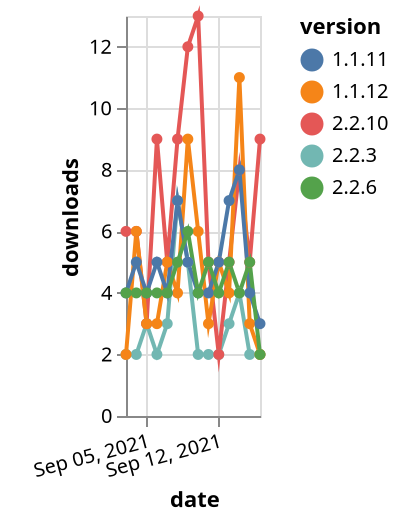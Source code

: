 {"$schema": "https://vega.github.io/schema/vega-lite/v5.json", "description": "A simple bar chart with embedded data.", "data": {"values": [{"date": "2021-09-03", "total": 5687, "delta": 2, "version": "2.2.3"}, {"date": "2021-09-04", "total": 5689, "delta": 2, "version": "2.2.3"}, {"date": "2021-09-05", "total": 5692, "delta": 3, "version": "2.2.3"}, {"date": "2021-09-06", "total": 5694, "delta": 2, "version": "2.2.3"}, {"date": "2021-09-07", "total": 5697, "delta": 3, "version": "2.2.3"}, {"date": "2021-09-08", "total": 5704, "delta": 7, "version": "2.2.3"}, {"date": "2021-09-09", "total": 5709, "delta": 5, "version": "2.2.3"}, {"date": "2021-09-10", "total": 5711, "delta": 2, "version": "2.2.3"}, {"date": "2021-09-11", "total": 5713, "delta": 2, "version": "2.2.3"}, {"date": "2021-09-12", "total": 5715, "delta": 2, "version": "2.2.3"}, {"date": "2021-09-13", "total": 5718, "delta": 3, "version": "2.2.3"}, {"date": "2021-09-14", "total": 5722, "delta": 4, "version": "2.2.3"}, {"date": "2021-09-15", "total": 5724, "delta": 2, "version": "2.2.3"}, {"date": "2021-09-16", "total": 5726, "delta": 2, "version": "2.2.3"}, {"date": "2021-09-03", "total": 17445, "delta": 6, "version": "2.2.10"}, {"date": "2021-09-04", "total": 17451, "delta": 6, "version": "2.2.10"}, {"date": "2021-09-05", "total": 17454, "delta": 3, "version": "2.2.10"}, {"date": "2021-09-06", "total": 17463, "delta": 9, "version": "2.2.10"}, {"date": "2021-09-07", "total": 17468, "delta": 5, "version": "2.2.10"}, {"date": "2021-09-08", "total": 17477, "delta": 9, "version": "2.2.10"}, {"date": "2021-09-09", "total": 17489, "delta": 12, "version": "2.2.10"}, {"date": "2021-09-10", "total": 17502, "delta": 13, "version": "2.2.10"}, {"date": "2021-09-11", "total": 17507, "delta": 5, "version": "2.2.10"}, {"date": "2021-09-12", "total": 17509, "delta": 2, "version": "2.2.10"}, {"date": "2021-09-13", "total": 17514, "delta": 5, "version": "2.2.10"}, {"date": "2021-09-14", "total": 17522, "delta": 8, "version": "2.2.10"}, {"date": "2021-09-15", "total": 17527, "delta": 5, "version": "2.2.10"}, {"date": "2021-09-16", "total": 17536, "delta": 9, "version": "2.2.10"}, {"date": "2021-09-03", "total": 16529, "delta": 2, "version": "1.1.12"}, {"date": "2021-09-04", "total": 16535, "delta": 6, "version": "1.1.12"}, {"date": "2021-09-05", "total": 16538, "delta": 3, "version": "1.1.12"}, {"date": "2021-09-06", "total": 16541, "delta": 3, "version": "1.1.12"}, {"date": "2021-09-07", "total": 16546, "delta": 5, "version": "1.1.12"}, {"date": "2021-09-08", "total": 16550, "delta": 4, "version": "1.1.12"}, {"date": "2021-09-09", "total": 16559, "delta": 9, "version": "1.1.12"}, {"date": "2021-09-10", "total": 16565, "delta": 6, "version": "1.1.12"}, {"date": "2021-09-11", "total": 16568, "delta": 3, "version": "1.1.12"}, {"date": "2021-09-12", "total": 16573, "delta": 5, "version": "1.1.12"}, {"date": "2021-09-13", "total": 16577, "delta": 4, "version": "1.1.12"}, {"date": "2021-09-14", "total": 16588, "delta": 11, "version": "1.1.12"}, {"date": "2021-09-15", "total": 16591, "delta": 3, "version": "1.1.12"}, {"date": "2021-09-16", "total": 16593, "delta": 2, "version": "1.1.12"}, {"date": "2021-09-03", "total": 23729, "delta": 4, "version": "1.1.11"}, {"date": "2021-09-04", "total": 23734, "delta": 5, "version": "1.1.11"}, {"date": "2021-09-05", "total": 23738, "delta": 4, "version": "1.1.11"}, {"date": "2021-09-06", "total": 23743, "delta": 5, "version": "1.1.11"}, {"date": "2021-09-07", "total": 23747, "delta": 4, "version": "1.1.11"}, {"date": "2021-09-08", "total": 23754, "delta": 7, "version": "1.1.11"}, {"date": "2021-09-09", "total": 23759, "delta": 5, "version": "1.1.11"}, {"date": "2021-09-10", "total": 23763, "delta": 4, "version": "1.1.11"}, {"date": "2021-09-11", "total": 23767, "delta": 4, "version": "1.1.11"}, {"date": "2021-09-12", "total": 23772, "delta": 5, "version": "1.1.11"}, {"date": "2021-09-13", "total": 23779, "delta": 7, "version": "1.1.11"}, {"date": "2021-09-14", "total": 23787, "delta": 8, "version": "1.1.11"}, {"date": "2021-09-15", "total": 23791, "delta": 4, "version": "1.1.11"}, {"date": "2021-09-16", "total": 23794, "delta": 3, "version": "1.1.11"}, {"date": "2021-09-03", "total": 13307, "delta": 4, "version": "2.2.6"}, {"date": "2021-09-04", "total": 13311, "delta": 4, "version": "2.2.6"}, {"date": "2021-09-05", "total": 13315, "delta": 4, "version": "2.2.6"}, {"date": "2021-09-06", "total": 13319, "delta": 4, "version": "2.2.6"}, {"date": "2021-09-07", "total": 13323, "delta": 4, "version": "2.2.6"}, {"date": "2021-09-08", "total": 13328, "delta": 5, "version": "2.2.6"}, {"date": "2021-09-09", "total": 13334, "delta": 6, "version": "2.2.6"}, {"date": "2021-09-10", "total": 13338, "delta": 4, "version": "2.2.6"}, {"date": "2021-09-11", "total": 13343, "delta": 5, "version": "2.2.6"}, {"date": "2021-09-12", "total": 13347, "delta": 4, "version": "2.2.6"}, {"date": "2021-09-13", "total": 13352, "delta": 5, "version": "2.2.6"}, {"date": "2021-09-14", "total": 13356, "delta": 4, "version": "2.2.6"}, {"date": "2021-09-15", "total": 13361, "delta": 5, "version": "2.2.6"}, {"date": "2021-09-16", "total": 13363, "delta": 2, "version": "2.2.6"}]}, "width": "container", "mark": {"type": "line", "point": {"filled": true}}, "encoding": {"x": {"field": "date", "type": "temporal", "timeUnit": "yearmonthdate", "title": "date", "axis": {"labelAngle": -15}}, "y": {"field": "delta", "type": "quantitative", "title": "downloads"}, "color": {"field": "version", "type": "nominal"}, "tooltip": {"field": "delta"}}}